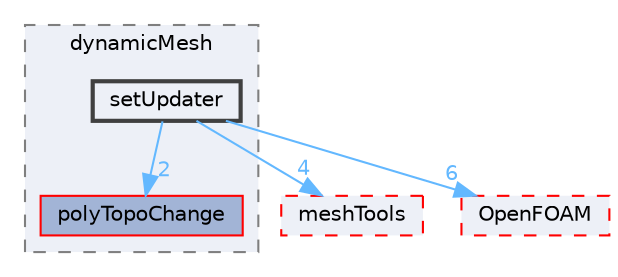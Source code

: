 digraph "src/dynamicMesh/setUpdater"
{
 // LATEX_PDF_SIZE
  bgcolor="transparent";
  edge [fontname=Helvetica,fontsize=10,labelfontname=Helvetica,labelfontsize=10];
  node [fontname=Helvetica,fontsize=10,shape=box,height=0.2,width=0.4];
  compound=true
  subgraph clusterdir_63742796c427c97a292c80f7db71da36 {
    graph [ bgcolor="#edf0f7", pencolor="grey50", label="dynamicMesh", fontname=Helvetica,fontsize=10 style="filled,dashed", URL="dir_63742796c427c97a292c80f7db71da36.html",tooltip=""]
  dir_1dcc9f8d039401a5088c21c8f851d182 [label="polyTopoChange", fillcolor="#a2b4d6", color="red", style="filled", URL="dir_1dcc9f8d039401a5088c21c8f851d182.html",tooltip=""];
  dir_b0a7cc17b3792925464d04792e6798d7 [label="setUpdater", fillcolor="#edf0f7", color="grey25", style="filled,bold", URL="dir_b0a7cc17b3792925464d04792e6798d7.html",tooltip=""];
  }
  dir_ae30ad0bef50cf391b24c614251bb9fd [label="meshTools", fillcolor="#edf0f7", color="red", style="filled,dashed", URL="dir_ae30ad0bef50cf391b24c614251bb9fd.html",tooltip=""];
  dir_c5473ff19b20e6ec4dfe5c310b3778a8 [label="OpenFOAM", fillcolor="#edf0f7", color="red", style="filled,dashed", URL="dir_c5473ff19b20e6ec4dfe5c310b3778a8.html",tooltip=""];
  dir_b0a7cc17b3792925464d04792e6798d7->dir_1dcc9f8d039401a5088c21c8f851d182 [headlabel="2", labeldistance=1.5 headhref="dir_003504_002997.html" href="dir_003504_002997.html" color="steelblue1" fontcolor="steelblue1"];
  dir_b0a7cc17b3792925464d04792e6798d7->dir_ae30ad0bef50cf391b24c614251bb9fd [headlabel="4", labeldistance=1.5 headhref="dir_003504_002382.html" href="dir_003504_002382.html" color="steelblue1" fontcolor="steelblue1"];
  dir_b0a7cc17b3792925464d04792e6798d7->dir_c5473ff19b20e6ec4dfe5c310b3778a8 [headlabel="6", labeldistance=1.5 headhref="dir_003504_002695.html" href="dir_003504_002695.html" color="steelblue1" fontcolor="steelblue1"];
}
